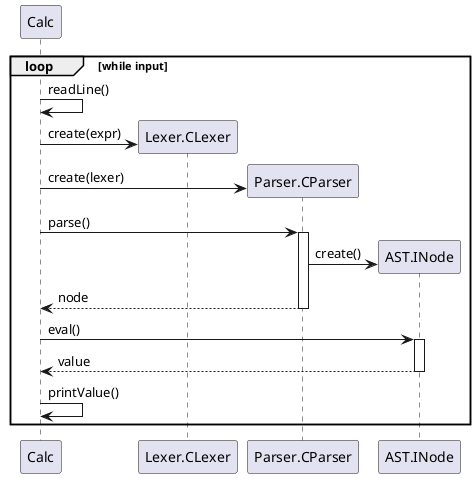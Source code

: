 @startuml

participant Calc
participant Lexer.CLexer
participant Parser.CParser
participant AST.INode

loop while input
    Calc -> Calc : readLine()

    Calc -> Lexer.CLexer ** : create(expr)
    Calc -> Parser.CParser ** : create(lexer)

    Calc -> Parser.CParser : parse()
    activate Parser.CParser
        Parser.CParser -> AST.INode ** : create()
        Calc <-- Parser.CParser : node
    deactivate Parser.CParser

    Calc -> AST.INode : eval()
    activate AST.INode
        Calc <-- AST.INode : value
    deactivate AST.INode

    Calc -> Calc : printValue()
end

@enduml
